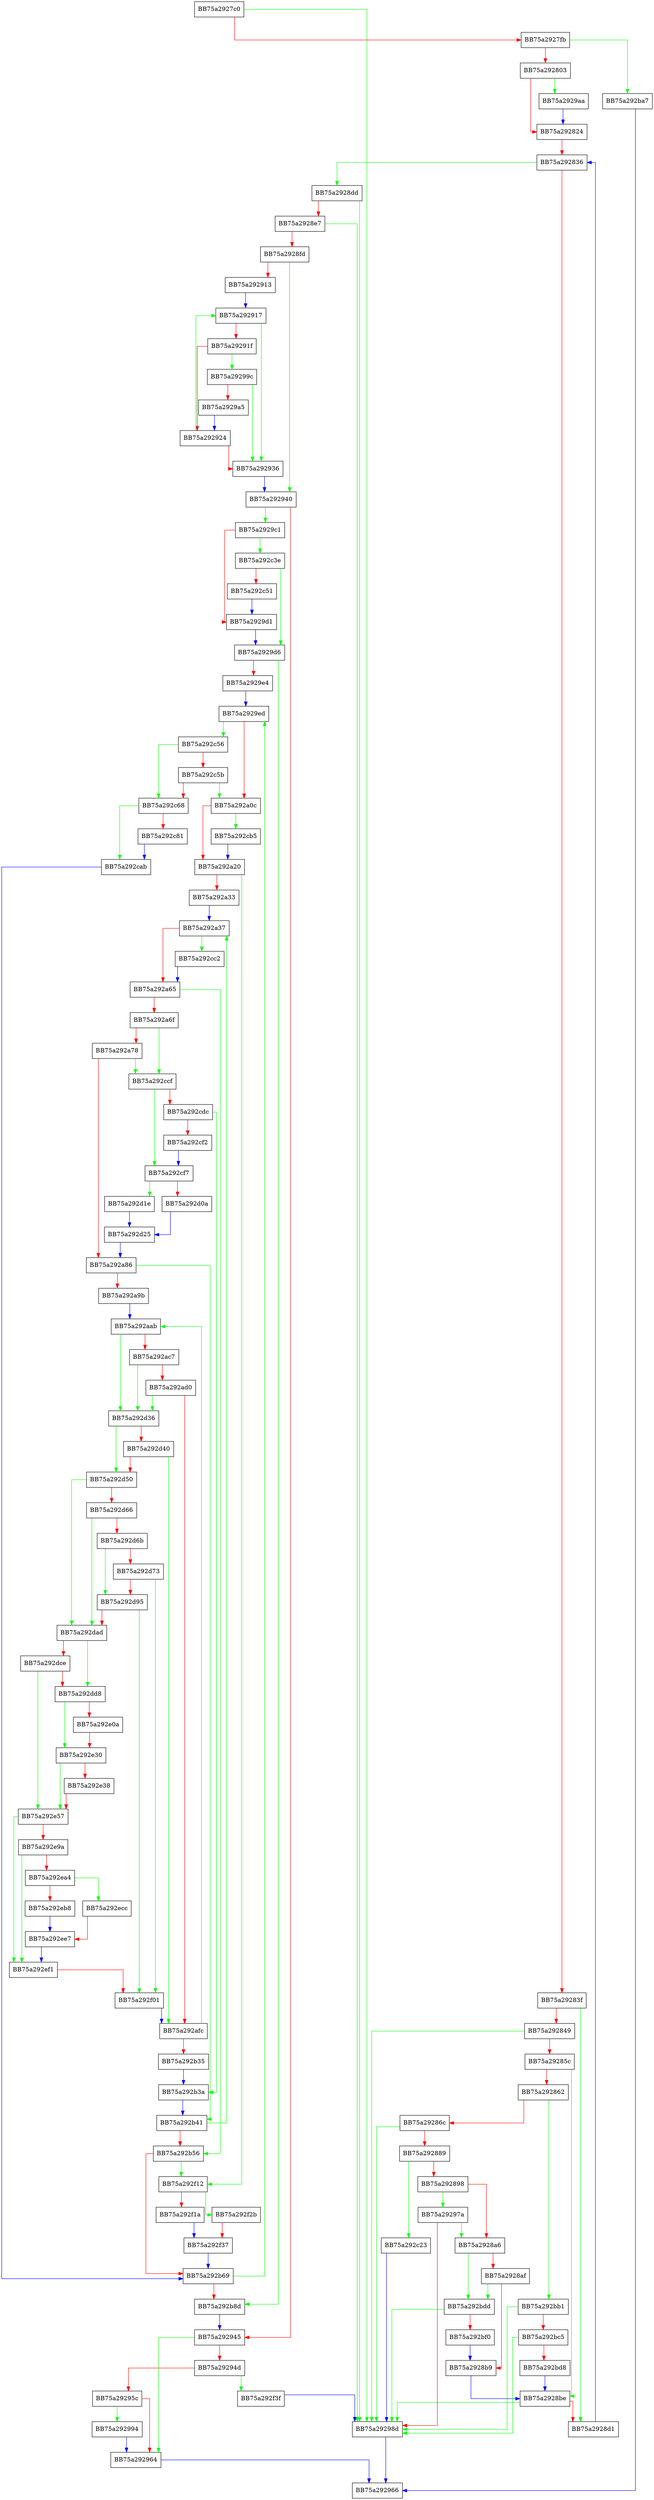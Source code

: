 digraph selectExpander {
  node [shape="box"];
  graph [splines=ortho];
  BB75a2927c0 -> BB75a29298d [color="green"];
  BB75a2927c0 -> BB75a2927fb [color="red"];
  BB75a2927fb -> BB75a292ba7 [color="green"];
  BB75a2927fb -> BB75a292803 [color="red"];
  BB75a292803 -> BB75a2929aa [color="green"];
  BB75a292803 -> BB75a292824 [color="red"];
  BB75a292824 -> BB75a292836 [color="red"];
  BB75a292836 -> BB75a2928dd [color="green"];
  BB75a292836 -> BB75a29283f [color="red"];
  BB75a29283f -> BB75a2928d1 [color="green"];
  BB75a29283f -> BB75a292849 [color="red"];
  BB75a292849 -> BB75a29298d [color="green"];
  BB75a292849 -> BB75a29285c [color="red"];
  BB75a29285c -> BB75a2928be [color="green"];
  BB75a29285c -> BB75a292862 [color="red"];
  BB75a292862 -> BB75a292bb1 [color="green"];
  BB75a292862 -> BB75a29286c [color="red"];
  BB75a29286c -> BB75a29298d [color="green"];
  BB75a29286c -> BB75a292889 [color="red"];
  BB75a292889 -> BB75a292c23 [color="green"];
  BB75a292889 -> BB75a292898 [color="red"];
  BB75a292898 -> BB75a29297a [color="green"];
  BB75a292898 -> BB75a2928a6 [color="red"];
  BB75a2928a6 -> BB75a292bdd [color="green"];
  BB75a2928a6 -> BB75a2928af [color="red"];
  BB75a2928af -> BB75a292bdd [color="green"];
  BB75a2928af -> BB75a2928b9 [color="red"];
  BB75a2928b9 -> BB75a2928be [color="blue"];
  BB75a2928be -> BB75a29298d [color="green"];
  BB75a2928be -> BB75a2928d1 [color="red"];
  BB75a2928d1 -> BB75a292836 [color="blue"];
  BB75a2928dd -> BB75a29298d [color="green"];
  BB75a2928dd -> BB75a2928e7 [color="red"];
  BB75a2928e7 -> BB75a29298d [color="green"];
  BB75a2928e7 -> BB75a2928fd [color="red"];
  BB75a2928fd -> BB75a292940 [color="green"];
  BB75a2928fd -> BB75a292913 [color="red"];
  BB75a292913 -> BB75a292917 [color="blue"];
  BB75a292917 -> BB75a292936 [color="green"];
  BB75a292917 -> BB75a29291f [color="red"];
  BB75a29291f -> BB75a29299c [color="green"];
  BB75a29291f -> BB75a292924 [color="red"];
  BB75a292924 -> BB75a292917 [color="green"];
  BB75a292924 -> BB75a292936 [color="red"];
  BB75a292936 -> BB75a292940 [color="blue"];
  BB75a292940 -> BB75a2929c1 [color="green"];
  BB75a292940 -> BB75a292945 [color="red"];
  BB75a292945 -> BB75a292964 [color="green"];
  BB75a292945 -> BB75a29294d [color="red"];
  BB75a29294d -> BB75a292f3f [color="green"];
  BB75a29294d -> BB75a29295c [color="red"];
  BB75a29295c -> BB75a292994 [color="green"];
  BB75a29295c -> BB75a292964 [color="red"];
  BB75a292964 -> BB75a292966 [color="blue"];
  BB75a29297a -> BB75a2928a6 [color="green"];
  BB75a29297a -> BB75a29298d [color="red"];
  BB75a29298d -> BB75a292966 [color="blue"];
  BB75a292994 -> BB75a292964 [color="blue"];
  BB75a29299c -> BB75a292936 [color="green"];
  BB75a29299c -> BB75a2929a5 [color="red"];
  BB75a2929a5 -> BB75a292924 [color="blue"];
  BB75a2929aa -> BB75a292824 [color="blue"];
  BB75a2929c1 -> BB75a292c3e [color="green"];
  BB75a2929c1 -> BB75a2929d1 [color="red"];
  BB75a2929d1 -> BB75a2929d6 [color="blue"];
  BB75a2929d6 -> BB75a292b8d [color="green"];
  BB75a2929d6 -> BB75a2929e4 [color="red"];
  BB75a2929e4 -> BB75a2929ed [color="blue"];
  BB75a2929ed -> BB75a292c56 [color="green"];
  BB75a2929ed -> BB75a292a0c [color="red"];
  BB75a292a0c -> BB75a292cb5 [color="green"];
  BB75a292a0c -> BB75a292a20 [color="red"];
  BB75a292a20 -> BB75a292f12 [color="green"];
  BB75a292a20 -> BB75a292a33 [color="red"];
  BB75a292a33 -> BB75a292a37 [color="blue"];
  BB75a292a37 -> BB75a292cc2 [color="green"];
  BB75a292a37 -> BB75a292a65 [color="red"];
  BB75a292a65 -> BB75a292b56 [color="green"];
  BB75a292a65 -> BB75a292a6f [color="red"];
  BB75a292a6f -> BB75a292ccf [color="green"];
  BB75a292a6f -> BB75a292a78 [color="red"];
  BB75a292a78 -> BB75a292ccf [color="green"];
  BB75a292a78 -> BB75a292a86 [color="red"];
  BB75a292a86 -> BB75a292b41 [color="green"];
  BB75a292a86 -> BB75a292a9b [color="red"];
  BB75a292a9b -> BB75a292aab [color="blue"];
  BB75a292aab -> BB75a292d36 [color="green"];
  BB75a292aab -> BB75a292ac7 [color="red"];
  BB75a292ac7 -> BB75a292d36 [color="green"];
  BB75a292ac7 -> BB75a292ad0 [color="red"];
  BB75a292ad0 -> BB75a292d36 [color="green"];
  BB75a292ad0 -> BB75a292afc [color="red"];
  BB75a292afc -> BB75a292aab [color="green"];
  BB75a292afc -> BB75a292b35 [color="red"];
  BB75a292b35 -> BB75a292b3a [color="blue"];
  BB75a292b3a -> BB75a292b41 [color="blue"];
  BB75a292b41 -> BB75a292a37 [color="green"];
  BB75a292b41 -> BB75a292b56 [color="red"];
  BB75a292b56 -> BB75a292f12 [color="green"];
  BB75a292b56 -> BB75a292b69 [color="red"];
  BB75a292b69 -> BB75a2929ed [color="green"];
  BB75a292b69 -> BB75a292b8d [color="red"];
  BB75a292b8d -> BB75a292945 [color="blue"];
  BB75a292ba7 -> BB75a292966 [color="blue"];
  BB75a292bb1 -> BB75a29298d [color="green"];
  BB75a292bb1 -> BB75a292bc5 [color="red"];
  BB75a292bc5 -> BB75a29298d [color="green"];
  BB75a292bc5 -> BB75a292bd8 [color="red"];
  BB75a292bd8 -> BB75a2928be [color="blue"];
  BB75a292bdd -> BB75a29298d [color="green"];
  BB75a292bdd -> BB75a292bf0 [color="red"];
  BB75a292bf0 -> BB75a2928b9 [color="blue"];
  BB75a292c23 -> BB75a29298d [color="blue"];
  BB75a292c3e -> BB75a2929d6 [color="green"];
  BB75a292c3e -> BB75a292c51 [color="red"];
  BB75a292c51 -> BB75a2929d1 [color="blue"];
  BB75a292c56 -> BB75a292c68 [color="green"];
  BB75a292c56 -> BB75a292c5b [color="red"];
  BB75a292c5b -> BB75a292a0c [color="green"];
  BB75a292c5b -> BB75a292c68 [color="red"];
  BB75a292c68 -> BB75a292cab [color="green"];
  BB75a292c68 -> BB75a292c81 [color="red"];
  BB75a292c81 -> BB75a292cab [color="blue"];
  BB75a292cab -> BB75a292b69 [color="blue"];
  BB75a292cb5 -> BB75a292a20 [color="blue"];
  BB75a292cc2 -> BB75a292a65 [color="blue"];
  BB75a292ccf -> BB75a292cf7 [color="green"];
  BB75a292ccf -> BB75a292cdc [color="red"];
  BB75a292cdc -> BB75a292b3a [color="green"];
  BB75a292cdc -> BB75a292cf2 [color="red"];
  BB75a292cf2 -> BB75a292cf7 [color="blue"];
  BB75a292cf7 -> BB75a292d1e [color="green"];
  BB75a292cf7 -> BB75a292d0a [color="red"];
  BB75a292d0a -> BB75a292d25 [color="blue"];
  BB75a292d1e -> BB75a292d25 [color="blue"];
  BB75a292d25 -> BB75a292a86 [color="blue"];
  BB75a292d36 -> BB75a292d50 [color="green"];
  BB75a292d36 -> BB75a292d40 [color="red"];
  BB75a292d40 -> BB75a292afc [color="green"];
  BB75a292d40 -> BB75a292d50 [color="red"];
  BB75a292d50 -> BB75a292dad [color="green"];
  BB75a292d50 -> BB75a292d66 [color="red"];
  BB75a292d66 -> BB75a292dad [color="green"];
  BB75a292d66 -> BB75a292d6b [color="red"];
  BB75a292d6b -> BB75a292d95 [color="green"];
  BB75a292d6b -> BB75a292d73 [color="red"];
  BB75a292d73 -> BB75a292f01 [color="green"];
  BB75a292d73 -> BB75a292d95 [color="red"];
  BB75a292d95 -> BB75a292f01 [color="green"];
  BB75a292d95 -> BB75a292dad [color="red"];
  BB75a292dad -> BB75a292dd8 [color="green"];
  BB75a292dad -> BB75a292dce [color="red"];
  BB75a292dce -> BB75a292e57 [color="green"];
  BB75a292dce -> BB75a292dd8 [color="red"];
  BB75a292dd8 -> BB75a292e30 [color="green"];
  BB75a292dd8 -> BB75a292e0a [color="red"];
  BB75a292e0a -> BB75a292e30 [color="red"];
  BB75a292e30 -> BB75a292e57 [color="green"];
  BB75a292e30 -> BB75a292e38 [color="red"];
  BB75a292e38 -> BB75a292e57 [color="red"];
  BB75a292e57 -> BB75a292ef1 [color="green"];
  BB75a292e57 -> BB75a292e9a [color="red"];
  BB75a292e9a -> BB75a292ef1 [color="green"];
  BB75a292e9a -> BB75a292ea4 [color="red"];
  BB75a292ea4 -> BB75a292ecc [color="green"];
  BB75a292ea4 -> BB75a292eb8 [color="red"];
  BB75a292eb8 -> BB75a292ee7 [color="blue"];
  BB75a292ecc -> BB75a292ee7 [color="red"];
  BB75a292ee7 -> BB75a292ef1 [color="blue"];
  BB75a292ef1 -> BB75a292f01 [color="red"];
  BB75a292f01 -> BB75a292afc [color="blue"];
  BB75a292f12 -> BB75a292f2b [color="green"];
  BB75a292f12 -> BB75a292f1a [color="red"];
  BB75a292f1a -> BB75a292f37 [color="blue"];
  BB75a292f2b -> BB75a292f37 [color="red"];
  BB75a292f37 -> BB75a292b69 [color="blue"];
  BB75a292f3f -> BB75a29298d [color="blue"];
}